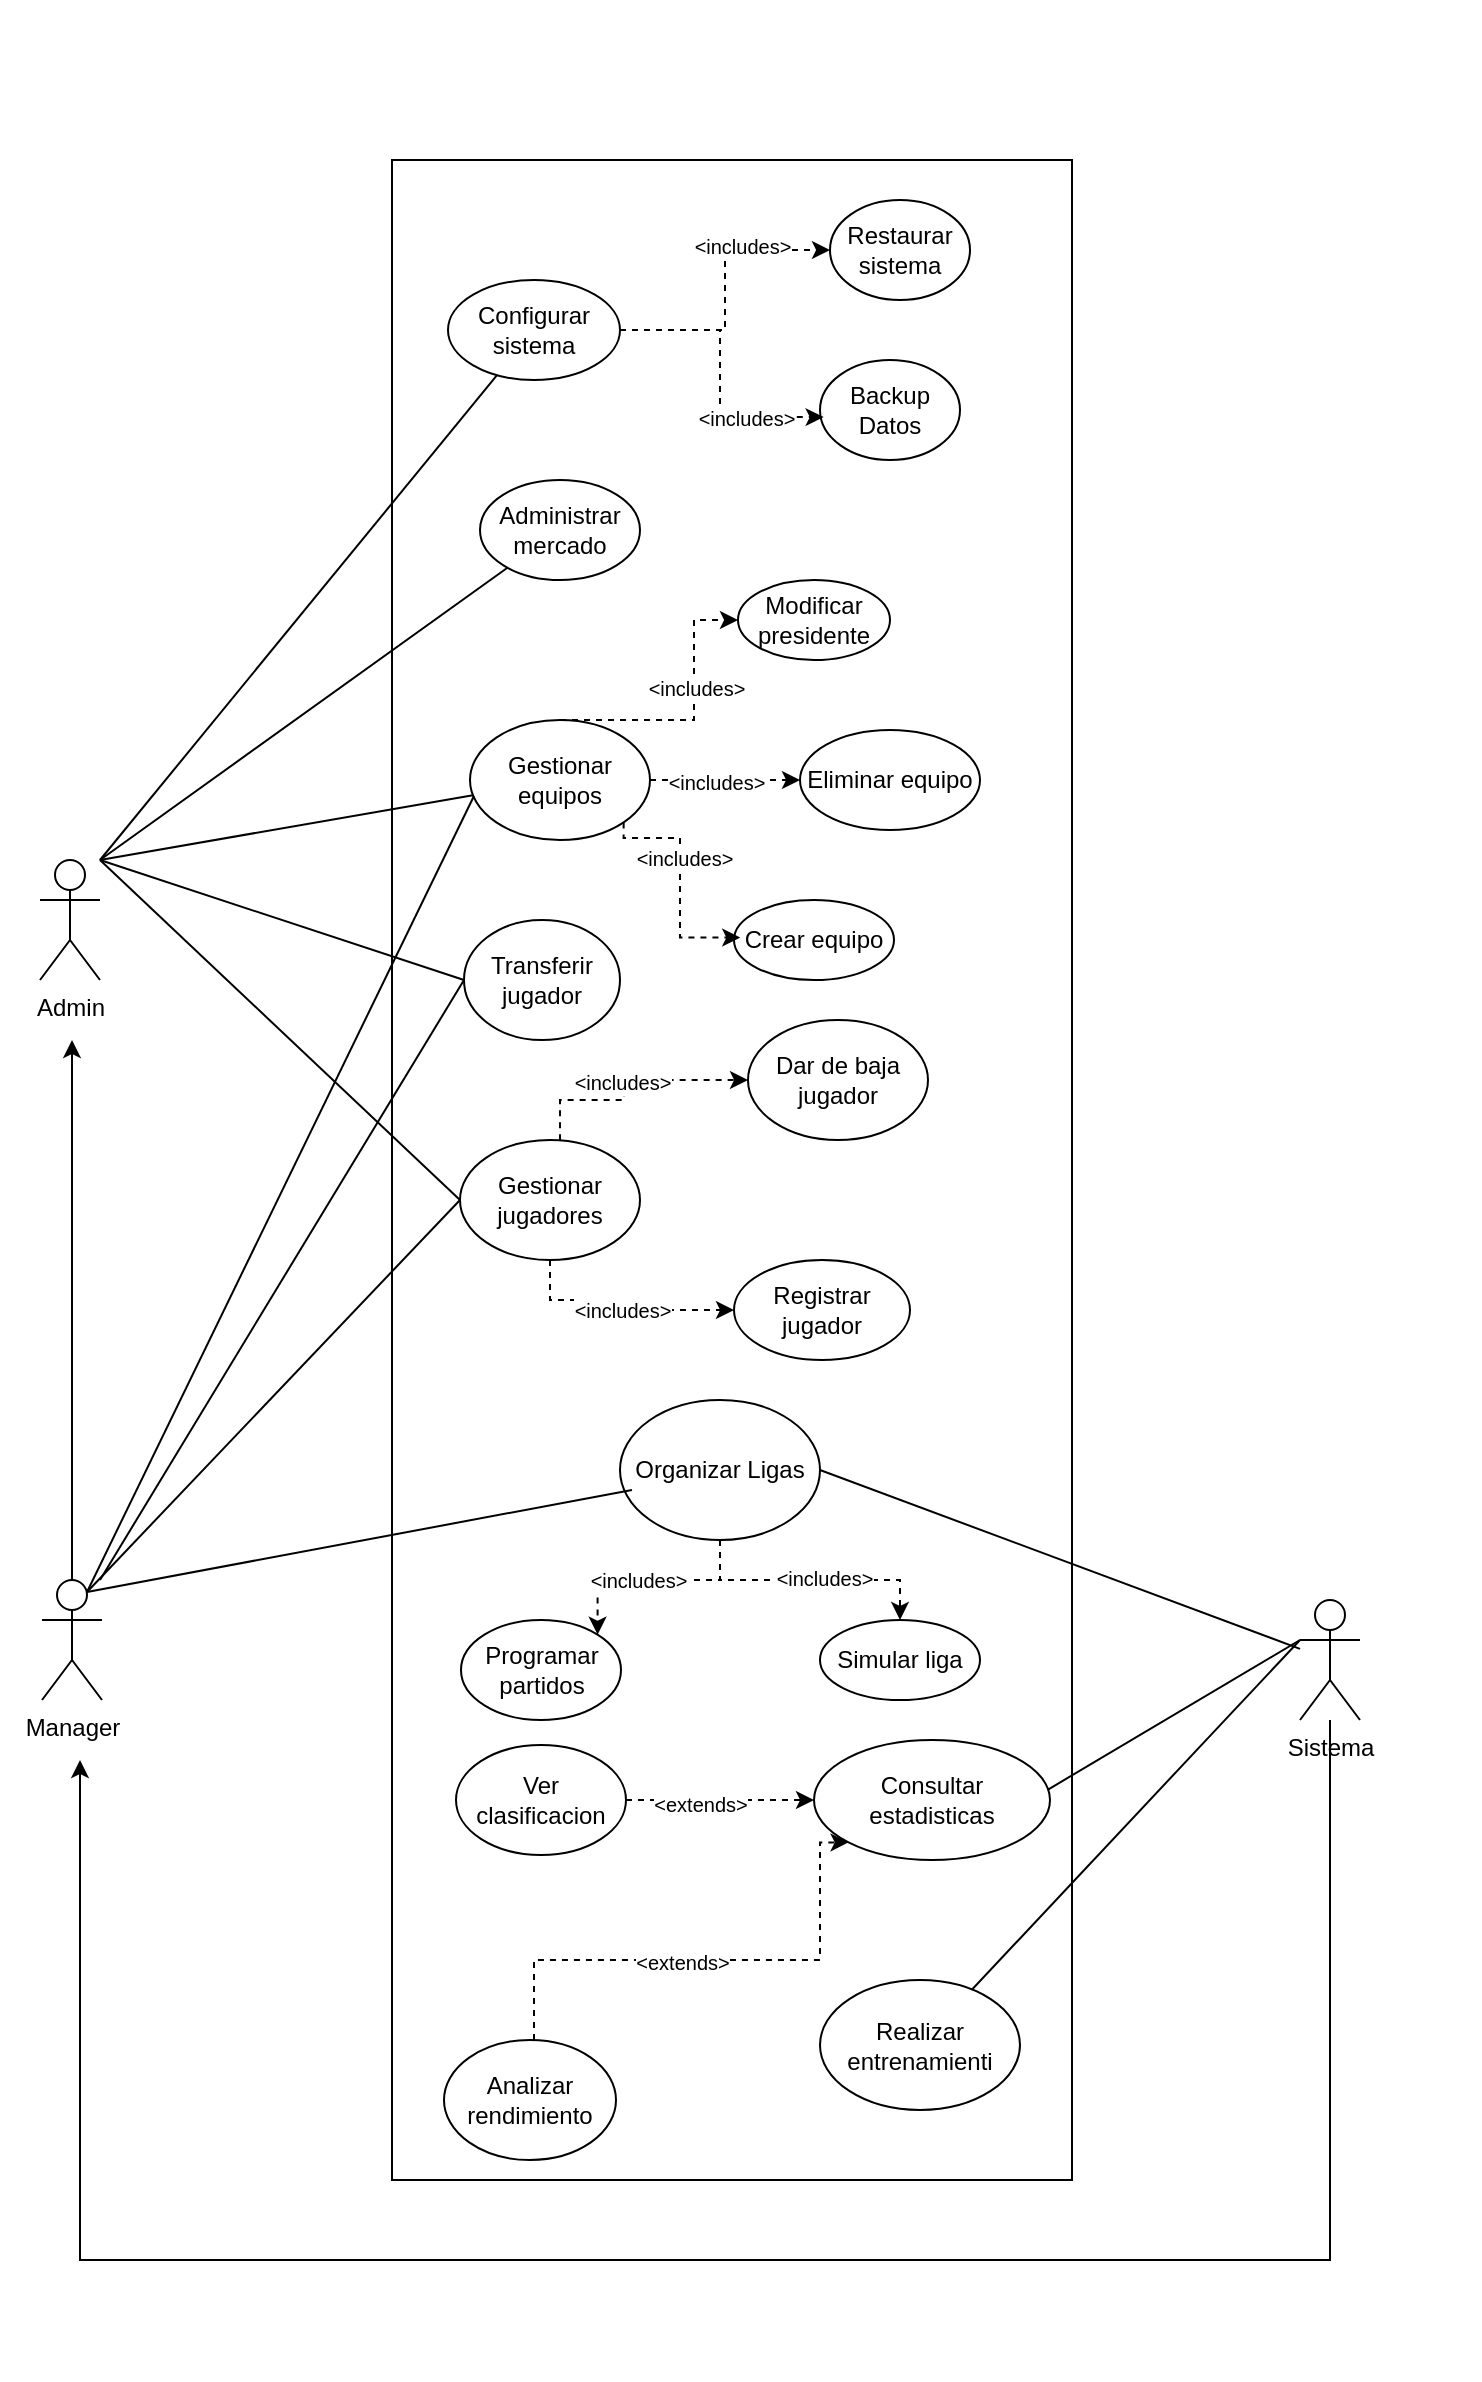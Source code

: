 <mxfile version="27.0.6">
  <diagram name="Página-1" id="3Tkk99SvuFLhE5X-C03o">
    <mxGraphModel dx="1979" dy="1146" grid="1" gridSize="10" guides="1" tooltips="1" connect="1" arrows="1" fold="1" page="1" pageScale="1" pageWidth="827" pageHeight="1169" math="0" shadow="0">
      <root>
        <mxCell id="0" />
        <mxCell id="1" parent="0" />
        <mxCell id="tmvaz4x90wZOpn-WAA71-89" value="" style="rounded=0;whiteSpace=wrap;html=1;strokeColor=none;" vertex="1" parent="1">
          <mxGeometry x="40" y="20" width="740" height="1190" as="geometry" />
        </mxCell>
        <mxCell id="tmvaz4x90wZOpn-WAA71-1" value="Admin" style="shape=umlActor;verticalLabelPosition=bottom;verticalAlign=top;html=1;outlineConnect=0;" vertex="1" parent="1">
          <mxGeometry x="60" y="450" width="30" height="60" as="geometry" />
        </mxCell>
        <mxCell id="tmvaz4x90wZOpn-WAA71-6" style="edgeStyle=orthogonalEdgeStyle;rounded=0;orthogonalLoop=1;jettySize=auto;html=1;" edge="1" parent="1" source="tmvaz4x90wZOpn-WAA71-2">
          <mxGeometry relative="1" as="geometry">
            <mxPoint x="76" y="540" as="targetPoint" />
          </mxGeometry>
        </mxCell>
        <mxCell id="tmvaz4x90wZOpn-WAA71-2" value="Manager" style="shape=umlActor;verticalLabelPosition=bottom;verticalAlign=top;html=1;outlineConnect=0;" vertex="1" parent="1">
          <mxGeometry x="61" y="810" width="30" height="60" as="geometry" />
        </mxCell>
        <mxCell id="tmvaz4x90wZOpn-WAA71-8" value="" style="rounded=0;whiteSpace=wrap;html=1;" vertex="1" parent="1">
          <mxGeometry x="236" y="100" width="340" height="1010" as="geometry" />
        </mxCell>
        <mxCell id="tmvaz4x90wZOpn-WAA71-9" value="Administrar mercado" style="html=1;align=center;verticalAlign=middle;whiteSpace=wrap;rounded=0;shape=ellipse;perimeter=ellipsePerimeter;" vertex="1" parent="1">
          <mxGeometry x="280" y="260" width="80" height="50" as="geometry" />
        </mxCell>
        <mxCell id="tmvaz4x90wZOpn-WAA71-75" style="edgeStyle=orthogonalEdgeStyle;rounded=0;orthogonalLoop=1;jettySize=auto;html=1;entryX=1;entryY=0;entryDx=0;entryDy=0;dashed=1;" edge="1" parent="1" source="tmvaz4x90wZOpn-WAA71-10" target="tmvaz4x90wZOpn-WAA71-27">
          <mxGeometry relative="1" as="geometry" />
        </mxCell>
        <mxCell id="tmvaz4x90wZOpn-WAA71-81" value="&lt;span style=&quot;font-size: 10px;&quot;&gt;&amp;lt;includes&amp;gt;&lt;/span&gt;" style="edgeLabel;html=1;align=center;verticalAlign=middle;resizable=0;points=[];" vertex="1" connectable="0" parent="tmvaz4x90wZOpn-WAA71-75">
          <mxGeometry x="0.137" relative="1" as="geometry">
            <mxPoint as="offset" />
          </mxGeometry>
        </mxCell>
        <mxCell id="tmvaz4x90wZOpn-WAA71-76" style="edgeStyle=orthogonalEdgeStyle;rounded=0;orthogonalLoop=1;jettySize=auto;html=1;entryX=0.5;entryY=0;entryDx=0;entryDy=0;dashed=1;" edge="1" parent="1" source="tmvaz4x90wZOpn-WAA71-10" target="tmvaz4x90wZOpn-WAA71-13">
          <mxGeometry relative="1" as="geometry" />
        </mxCell>
        <mxCell id="tmvaz4x90wZOpn-WAA71-80" value="&lt;span style=&quot;font-size: 10px;&quot;&gt;&amp;lt;includes&amp;gt;&lt;/span&gt;" style="edgeLabel;html=1;align=center;verticalAlign=middle;resizable=0;points=[];" vertex="1" connectable="0" parent="tmvaz4x90wZOpn-WAA71-76">
          <mxGeometry x="0.107" y="1" relative="1" as="geometry">
            <mxPoint as="offset" />
          </mxGeometry>
        </mxCell>
        <mxCell id="tmvaz4x90wZOpn-WAA71-10" value="Organizar Ligas" style="html=1;align=center;verticalAlign=middle;whiteSpace=wrap;rounded=0;shape=ellipse;perimeter=ellipsePerimeter;" vertex="1" parent="1">
          <mxGeometry x="350" y="720" width="100" height="70" as="geometry" />
        </mxCell>
        <mxCell id="tmvaz4x90wZOpn-WAA71-51" style="edgeStyle=orthogonalEdgeStyle;rounded=0;orthogonalLoop=1;jettySize=auto;html=1;entryX=0;entryY=0.5;entryDx=0;entryDy=0;dashed=1;" edge="1" parent="1" source="tmvaz4x90wZOpn-WAA71-11" target="tmvaz4x90wZOpn-WAA71-24">
          <mxGeometry relative="1" as="geometry" />
        </mxCell>
        <mxCell id="tmvaz4x90wZOpn-WAA71-87" value="&lt;span style=&quot;font-size: 10px;&quot;&gt;&amp;lt;includes&amp;gt;&lt;/span&gt;" style="edgeLabel;html=1;align=center;verticalAlign=middle;resizable=0;points=[];" vertex="1" connectable="0" parent="tmvaz4x90wZOpn-WAA71-51">
          <mxGeometry x="0.396" y="2" relative="1" as="geometry">
            <mxPoint as="offset" />
          </mxGeometry>
        </mxCell>
        <mxCell id="tmvaz4x90wZOpn-WAA71-11" value="Configurar sistema" style="html=1;align=center;verticalAlign=middle;whiteSpace=wrap;rounded=0;shape=ellipse;perimeter=ellipsePerimeter;" vertex="1" parent="1">
          <mxGeometry x="264" y="160" width="86" height="50" as="geometry" />
        </mxCell>
        <mxCell id="tmvaz4x90wZOpn-WAA71-13" value="Simular liga" style="html=1;align=center;verticalAlign=middle;whiteSpace=wrap;rounded=0;shape=ellipse;perimeter=ellipsePerimeter;" vertex="1" parent="1">
          <mxGeometry x="450" y="830" width="80" height="40" as="geometry" />
        </mxCell>
        <mxCell id="tmvaz4x90wZOpn-WAA71-14" value="Crear equipo" style="html=1;align=center;verticalAlign=middle;whiteSpace=wrap;rounded=0;shape=ellipse;perimeter=ellipsePerimeter;" vertex="1" parent="1">
          <mxGeometry x="407" y="470" width="80" height="40" as="geometry" />
        </mxCell>
        <mxCell id="tmvaz4x90wZOpn-WAA71-48" style="edgeStyle=orthogonalEdgeStyle;rounded=0;orthogonalLoop=1;jettySize=auto;html=1;entryX=0;entryY=0.5;entryDx=0;entryDy=0;dashed=1;" edge="1" parent="1" source="tmvaz4x90wZOpn-WAA71-15" target="tmvaz4x90wZOpn-WAA71-23">
          <mxGeometry relative="1" as="geometry">
            <Array as="points">
              <mxPoint x="387" y="380" />
              <mxPoint x="387" y="330" />
            </Array>
          </mxGeometry>
        </mxCell>
        <mxCell id="tmvaz4x90wZOpn-WAA71-86" value="&lt;span style=&quot;font-size: 10px;&quot;&gt;&amp;lt;includes&amp;gt;&lt;/span&gt;" style="edgeLabel;html=1;align=center;verticalAlign=middle;resizable=0;points=[];" vertex="1" connectable="0" parent="tmvaz4x90wZOpn-WAA71-48">
          <mxGeometry x="0.199" y="-1" relative="1" as="geometry">
            <mxPoint as="offset" />
          </mxGeometry>
        </mxCell>
        <mxCell id="tmvaz4x90wZOpn-WAA71-53" style="edgeStyle=orthogonalEdgeStyle;rounded=0;orthogonalLoop=1;jettySize=auto;html=1;entryX=0;entryY=0.5;entryDx=0;entryDy=0;dashed=1;" edge="1" parent="1" source="tmvaz4x90wZOpn-WAA71-15" target="tmvaz4x90wZOpn-WAA71-16">
          <mxGeometry relative="1" as="geometry" />
        </mxCell>
        <mxCell id="tmvaz4x90wZOpn-WAA71-85" value="&lt;span style=&quot;font-size: 10px;&quot;&gt;&amp;lt;includes&amp;gt;&lt;/span&gt;" style="edgeLabel;html=1;align=center;verticalAlign=middle;resizable=0;points=[];" vertex="1" connectable="0" parent="tmvaz4x90wZOpn-WAA71-53">
          <mxGeometry x="-0.117" y="-1" relative="1" as="geometry">
            <mxPoint as="offset" />
          </mxGeometry>
        </mxCell>
        <mxCell id="tmvaz4x90wZOpn-WAA71-15" value="Gestionar equipos" style="html=1;align=center;verticalAlign=middle;whiteSpace=wrap;rounded=0;shape=ellipse;perimeter=ellipsePerimeter;" vertex="1" parent="1">
          <mxGeometry x="275" y="380" width="90" height="60" as="geometry" />
        </mxCell>
        <mxCell id="tmvaz4x90wZOpn-WAA71-16" value="Eliminar equipo" style="html=1;align=center;verticalAlign=middle;whiteSpace=wrap;rounded=0;shape=ellipse;perimeter=ellipsePerimeter;" vertex="1" parent="1">
          <mxGeometry x="440" y="385" width="90" height="50" as="geometry" />
        </mxCell>
        <mxCell id="tmvaz4x90wZOpn-WAA71-30" style="edgeStyle=orthogonalEdgeStyle;rounded=0;orthogonalLoop=1;jettySize=auto;html=1;" edge="1" parent="1" source="tmvaz4x90wZOpn-WAA71-21">
          <mxGeometry relative="1" as="geometry">
            <mxPoint x="80" y="900" as="targetPoint" />
            <Array as="points">
              <mxPoint x="705" y="1150" />
              <mxPoint x="80" y="1150" />
            </Array>
          </mxGeometry>
        </mxCell>
        <mxCell id="tmvaz4x90wZOpn-WAA71-21" value="Sistema" style="shape=umlActor;verticalLabelPosition=bottom;verticalAlign=top;html=1;outlineConnect=0;" vertex="1" parent="1">
          <mxGeometry x="690" y="820" width="30" height="60" as="geometry" />
        </mxCell>
        <mxCell id="tmvaz4x90wZOpn-WAA71-22" value="Backup Datos" style="html=1;align=center;verticalAlign=middle;whiteSpace=wrap;rounded=0;shape=ellipse;perimeter=ellipsePerimeter;" vertex="1" parent="1">
          <mxGeometry x="450" y="200" width="70" height="50" as="geometry" />
        </mxCell>
        <mxCell id="tmvaz4x90wZOpn-WAA71-23" value="Modificar presidente" style="html=1;align=center;verticalAlign=middle;whiteSpace=wrap;rounded=0;shape=ellipse;perimeter=ellipsePerimeter;" vertex="1" parent="1">
          <mxGeometry x="409" y="310" width="76" height="40" as="geometry" />
        </mxCell>
        <mxCell id="tmvaz4x90wZOpn-WAA71-24" value="Restaurar sistema" style="html=1;align=center;verticalAlign=middle;whiteSpace=wrap;rounded=0;shape=ellipse;perimeter=ellipsePerimeter;" vertex="1" parent="1">
          <mxGeometry x="455" y="120" width="70" height="50" as="geometry" />
        </mxCell>
        <mxCell id="tmvaz4x90wZOpn-WAA71-25" value="Dar de baja jugador" style="html=1;align=center;verticalAlign=middle;whiteSpace=wrap;rounded=0;shape=ellipse;perimeter=ellipsePerimeter;" vertex="1" parent="1">
          <mxGeometry x="414" y="530" width="90" height="60" as="geometry" />
        </mxCell>
        <mxCell id="tmvaz4x90wZOpn-WAA71-26" value="Registrar jugador" style="html=1;align=center;verticalAlign=middle;whiteSpace=wrap;rounded=0;shape=ellipse;perimeter=ellipsePerimeter;" vertex="1" parent="1">
          <mxGeometry x="407" y="650" width="88" height="50" as="geometry" />
        </mxCell>
        <mxCell id="tmvaz4x90wZOpn-WAA71-27" value="Programar partidos" style="html=1;align=center;verticalAlign=middle;whiteSpace=wrap;rounded=0;shape=ellipse;perimeter=ellipsePerimeter;" vertex="1" parent="1">
          <mxGeometry x="270.5" y="830" width="80" height="50" as="geometry" />
        </mxCell>
        <mxCell id="tmvaz4x90wZOpn-WAA71-33" value="" style="endArrow=none;html=1;rounded=0;" edge="1" parent="1" target="tmvaz4x90wZOpn-WAA71-9">
          <mxGeometry width="50" height="50" relative="1" as="geometry">
            <mxPoint x="90" y="450" as="sourcePoint" />
            <mxPoint x="140" y="400" as="targetPoint" />
          </mxGeometry>
        </mxCell>
        <mxCell id="tmvaz4x90wZOpn-WAA71-34" value="" style="endArrow=none;html=1;rounded=0;" edge="1" parent="1" target="tmvaz4x90wZOpn-WAA71-11">
          <mxGeometry width="50" height="50" relative="1" as="geometry">
            <mxPoint x="90" y="450" as="sourcePoint" />
            <mxPoint x="237" y="246" as="targetPoint" />
          </mxGeometry>
        </mxCell>
        <mxCell id="tmvaz4x90wZOpn-WAA71-55" style="edgeStyle=orthogonalEdgeStyle;rounded=0;orthogonalLoop=1;jettySize=auto;html=1;entryX=0;entryY=0.5;entryDx=0;entryDy=0;dashed=1;" edge="1" parent="1" source="tmvaz4x90wZOpn-WAA71-38" target="tmvaz4x90wZOpn-WAA71-25">
          <mxGeometry relative="1" as="geometry">
            <Array as="points">
              <mxPoint x="320" y="570" />
              <mxPoint x="352" y="570" />
              <mxPoint x="352" y="560" />
            </Array>
          </mxGeometry>
        </mxCell>
        <mxCell id="tmvaz4x90wZOpn-WAA71-83" value="&lt;span style=&quot;font-size: 10px;&quot;&gt;&amp;lt;includes&amp;gt;&lt;/span&gt;" style="edgeLabel;html=1;align=center;verticalAlign=middle;resizable=0;points=[];" vertex="1" connectable="0" parent="tmvaz4x90wZOpn-WAA71-55">
          <mxGeometry x="-0.019" y="1" relative="1" as="geometry">
            <mxPoint as="offset" />
          </mxGeometry>
        </mxCell>
        <mxCell id="tmvaz4x90wZOpn-WAA71-56" style="edgeStyle=orthogonalEdgeStyle;rounded=0;orthogonalLoop=1;jettySize=auto;html=1;dashed=1;" edge="1" parent="1" source="tmvaz4x90wZOpn-WAA71-38" target="tmvaz4x90wZOpn-WAA71-26">
          <mxGeometry relative="1" as="geometry">
            <Array as="points">
              <mxPoint x="315" y="670" />
              <mxPoint x="350" y="670" />
              <mxPoint x="350" y="675" />
            </Array>
          </mxGeometry>
        </mxCell>
        <mxCell id="tmvaz4x90wZOpn-WAA71-82" value="&lt;span style=&quot;font-size: 10px;&quot;&gt;&amp;lt;includes&amp;gt;&lt;/span&gt;" style="edgeLabel;html=1;align=center;verticalAlign=middle;resizable=0;points=[];" vertex="1" connectable="0" parent="tmvaz4x90wZOpn-WAA71-56">
          <mxGeometry x="0.043" relative="1" as="geometry">
            <mxPoint as="offset" />
          </mxGeometry>
        </mxCell>
        <mxCell id="tmvaz4x90wZOpn-WAA71-38" value="Gestionar jugadores" style="html=1;align=center;verticalAlign=middle;whiteSpace=wrap;rounded=0;shape=ellipse;perimeter=ellipsePerimeter;" vertex="1" parent="1">
          <mxGeometry x="270" y="590" width="90" height="60" as="geometry" />
        </mxCell>
        <mxCell id="tmvaz4x90wZOpn-WAA71-69" style="edgeStyle=orthogonalEdgeStyle;rounded=0;orthogonalLoop=1;jettySize=auto;html=1;entryX=0;entryY=0.5;entryDx=0;entryDy=0;dashed=1;" edge="1" parent="1" source="tmvaz4x90wZOpn-WAA71-40" target="tmvaz4x90wZOpn-WAA71-42">
          <mxGeometry relative="1" as="geometry" />
        </mxCell>
        <mxCell id="tmvaz4x90wZOpn-WAA71-78" value="&lt;font style=&quot;font-size: 10px;&quot;&gt;&amp;lt;extends&amp;gt;&lt;/font&gt;" style="edgeLabel;html=1;align=center;verticalAlign=middle;resizable=0;points=[];" vertex="1" connectable="0" parent="tmvaz4x90wZOpn-WAA71-69">
          <mxGeometry x="-0.216" y="-2" relative="1" as="geometry">
            <mxPoint as="offset" />
          </mxGeometry>
        </mxCell>
        <mxCell id="tmvaz4x90wZOpn-WAA71-40" value="Ver clasificacion" style="html=1;align=center;verticalAlign=middle;whiteSpace=wrap;rounded=0;shape=ellipse;perimeter=ellipsePerimeter;" vertex="1" parent="1">
          <mxGeometry x="268" y="892.5" width="85" height="55" as="geometry" />
        </mxCell>
        <mxCell id="tmvaz4x90wZOpn-WAA71-41" value="Realizar entrenamienti" style="html=1;align=center;verticalAlign=middle;whiteSpace=wrap;rounded=0;shape=ellipse;perimeter=ellipsePerimeter;" vertex="1" parent="1">
          <mxGeometry x="450" y="1010" width="100" height="65" as="geometry" />
        </mxCell>
        <mxCell id="tmvaz4x90wZOpn-WAA71-42" value="Consultar estadisticas" style="html=1;align=center;verticalAlign=middle;whiteSpace=wrap;rounded=0;shape=ellipse;perimeter=ellipsePerimeter;" vertex="1" parent="1">
          <mxGeometry x="447" y="890" width="118" height="60" as="geometry" />
        </mxCell>
        <mxCell id="tmvaz4x90wZOpn-WAA71-68" style="edgeStyle=orthogonalEdgeStyle;rounded=0;orthogonalLoop=1;jettySize=auto;html=1;entryX=0;entryY=1;entryDx=0;entryDy=0;dashed=1;" edge="1" parent="1" source="tmvaz4x90wZOpn-WAA71-43" target="tmvaz4x90wZOpn-WAA71-42">
          <mxGeometry relative="1" as="geometry">
            <Array as="points">
              <mxPoint x="307" y="1000" />
              <mxPoint x="450" y="1000" />
              <mxPoint x="450" y="941" />
            </Array>
          </mxGeometry>
        </mxCell>
        <mxCell id="tmvaz4x90wZOpn-WAA71-79" value="&lt;span style=&quot;font-size: 10px;&quot;&gt;&amp;lt;extends&amp;gt;&lt;/span&gt;" style="edgeLabel;html=1;align=center;verticalAlign=middle;resizable=0;points=[];" vertex="1" connectable="0" parent="tmvaz4x90wZOpn-WAA71-68">
          <mxGeometry x="-0.111" y="-1" relative="1" as="geometry">
            <mxPoint as="offset" />
          </mxGeometry>
        </mxCell>
        <mxCell id="tmvaz4x90wZOpn-WAA71-43" value="Analizar rendimiento" style="html=1;align=center;verticalAlign=middle;whiteSpace=wrap;rounded=0;shape=ellipse;perimeter=ellipsePerimeter;" vertex="1" parent="1">
          <mxGeometry x="262" y="1040" width="86" height="60" as="geometry" />
        </mxCell>
        <mxCell id="tmvaz4x90wZOpn-WAA71-52" style="edgeStyle=orthogonalEdgeStyle;rounded=0;orthogonalLoop=1;jettySize=auto;html=1;entryX=0.026;entryY=0.571;entryDx=0;entryDy=0;entryPerimeter=0;dashed=1;" edge="1" parent="1" source="tmvaz4x90wZOpn-WAA71-11" target="tmvaz4x90wZOpn-WAA71-22">
          <mxGeometry relative="1" as="geometry" />
        </mxCell>
        <mxCell id="tmvaz4x90wZOpn-WAA71-88" value="&lt;span style=&quot;font-size: 10px;&quot;&gt;&amp;lt;includes&amp;gt;&lt;/span&gt;" style="edgeLabel;html=1;align=center;verticalAlign=middle;resizable=0;points=[];" vertex="1" connectable="0" parent="tmvaz4x90wZOpn-WAA71-52">
          <mxGeometry x="0.46" relative="1" as="geometry">
            <mxPoint as="offset" />
          </mxGeometry>
        </mxCell>
        <mxCell id="tmvaz4x90wZOpn-WAA71-54" style="edgeStyle=orthogonalEdgeStyle;rounded=0;orthogonalLoop=1;jettySize=auto;html=1;entryX=0.039;entryY=0.47;entryDx=0;entryDy=0;entryPerimeter=0;exitX=1;exitY=1;exitDx=0;exitDy=0;dashed=1;" edge="1" parent="1" source="tmvaz4x90wZOpn-WAA71-15" target="tmvaz4x90wZOpn-WAA71-14">
          <mxGeometry relative="1" as="geometry">
            <Array as="points">
              <mxPoint x="352" y="439" />
              <mxPoint x="380" y="439" />
              <mxPoint x="380" y="489" />
            </Array>
          </mxGeometry>
        </mxCell>
        <mxCell id="tmvaz4x90wZOpn-WAA71-84" value="&lt;span style=&quot;font-size: 10px;&quot;&gt;&amp;lt;includes&amp;gt;&lt;/span&gt;" style="edgeLabel;html=1;align=center;verticalAlign=middle;resizable=0;points=[];" vertex="1" connectable="0" parent="tmvaz4x90wZOpn-WAA71-54">
          <mxGeometry x="-0.217" y="2" relative="1" as="geometry">
            <mxPoint as="offset" />
          </mxGeometry>
        </mxCell>
        <mxCell id="tmvaz4x90wZOpn-WAA71-60" value="Transferir jugador" style="html=1;align=center;verticalAlign=middle;whiteSpace=wrap;rounded=0;shape=ellipse;perimeter=ellipsePerimeter;" vertex="1" parent="1">
          <mxGeometry x="272" y="480" width="78" height="60" as="geometry" />
        </mxCell>
        <mxCell id="tmvaz4x90wZOpn-WAA71-61" value="" style="endArrow=none;html=1;rounded=0;entryX=0;entryY=0.5;entryDx=0;entryDy=0;" edge="1" parent="1" target="tmvaz4x90wZOpn-WAA71-60">
          <mxGeometry width="50" height="50" relative="1" as="geometry">
            <mxPoint x="90" y="450" as="sourcePoint" />
            <mxPoint x="384" y="440" as="targetPoint" />
          </mxGeometry>
        </mxCell>
        <mxCell id="tmvaz4x90wZOpn-WAA71-62" value="" style="endArrow=none;html=1;rounded=0;" edge="1" parent="1" target="tmvaz4x90wZOpn-WAA71-15">
          <mxGeometry width="50" height="50" relative="1" as="geometry">
            <mxPoint x="90" y="450" as="sourcePoint" />
            <mxPoint x="384" y="440" as="targetPoint" />
          </mxGeometry>
        </mxCell>
        <mxCell id="tmvaz4x90wZOpn-WAA71-63" value="" style="endArrow=none;html=1;rounded=0;entryX=1;entryY=0.5;entryDx=0;entryDy=0;" edge="1" parent="1" source="tmvaz4x90wZOpn-WAA71-21" target="tmvaz4x90wZOpn-WAA71-10">
          <mxGeometry width="50" height="50" relative="1" as="geometry">
            <mxPoint x="280" y="666" as="sourcePoint" />
            <mxPoint x="484" y="520" as="targetPoint" />
          </mxGeometry>
        </mxCell>
        <mxCell id="tmvaz4x90wZOpn-WAA71-64" value="" style="endArrow=none;html=1;rounded=0;entryX=0;entryY=0.5;entryDx=0;entryDy=0;" edge="1" parent="1" target="tmvaz4x90wZOpn-WAA71-38">
          <mxGeometry width="50" height="50" relative="1" as="geometry">
            <mxPoint x="90" y="450" as="sourcePoint" />
            <mxPoint x="394" y="550" as="targetPoint" />
          </mxGeometry>
        </mxCell>
        <mxCell id="tmvaz4x90wZOpn-WAA71-65" value="" style="endArrow=none;html=1;rounded=0;" edge="1" parent="1" target="tmvaz4x90wZOpn-WAA71-41">
          <mxGeometry width="50" height="50" relative="1" as="geometry">
            <mxPoint x="690" y="840" as="sourcePoint" />
            <mxPoint x="610" y="800" as="targetPoint" />
          </mxGeometry>
        </mxCell>
        <mxCell id="tmvaz4x90wZOpn-WAA71-66" value="" style="endArrow=none;html=1;rounded=0;entryX=0.99;entryY=0.415;entryDx=0;entryDy=0;entryPerimeter=0;" edge="1" parent="1" target="tmvaz4x90wZOpn-WAA71-42">
          <mxGeometry width="50" height="50" relative="1" as="geometry">
            <mxPoint x="690" y="840" as="sourcePoint" />
            <mxPoint x="597" y="880" as="targetPoint" />
          </mxGeometry>
        </mxCell>
        <mxCell id="tmvaz4x90wZOpn-WAA71-71" value="" style="endArrow=none;html=1;rounded=0;entryX=0.022;entryY=0.633;entryDx=0;entryDy=0;exitX=0.75;exitY=0.1;exitDx=0;exitDy=0;exitPerimeter=0;entryPerimeter=0;" edge="1" parent="1" source="tmvaz4x90wZOpn-WAA71-2" target="tmvaz4x90wZOpn-WAA71-15">
          <mxGeometry width="50" height="50" relative="1" as="geometry">
            <mxPoint x="170" y="550" as="sourcePoint" />
            <mxPoint x="350" y="720" as="targetPoint" />
          </mxGeometry>
        </mxCell>
        <mxCell id="tmvaz4x90wZOpn-WAA71-72" value="" style="endArrow=none;html=1;rounded=0;entryX=0;entryY=0.5;entryDx=0;entryDy=0;exitX=0.75;exitY=0.1;exitDx=0;exitDy=0;exitPerimeter=0;" edge="1" parent="1" source="tmvaz4x90wZOpn-WAA71-2" target="tmvaz4x90wZOpn-WAA71-38">
          <mxGeometry width="50" height="50" relative="1" as="geometry">
            <mxPoint x="150" y="1158" as="sourcePoint" />
            <mxPoint x="343" y="760" as="targetPoint" />
          </mxGeometry>
        </mxCell>
        <mxCell id="tmvaz4x90wZOpn-WAA71-73" value="" style="endArrow=none;html=1;rounded=0;entryX=0.06;entryY=0.643;entryDx=0;entryDy=0;exitX=0.75;exitY=0.1;exitDx=0;exitDy=0;exitPerimeter=0;entryPerimeter=0;" edge="1" parent="1" source="tmvaz4x90wZOpn-WAA71-2" target="tmvaz4x90wZOpn-WAA71-10">
          <mxGeometry width="50" height="50" relative="1" as="geometry">
            <mxPoint x="150" y="936" as="sourcePoint" />
            <mxPoint x="336" y="740" as="targetPoint" />
          </mxGeometry>
        </mxCell>
        <mxCell id="tmvaz4x90wZOpn-WAA71-74" value="" style="endArrow=none;html=1;rounded=0;entryX=0;entryY=0.5;entryDx=0;entryDy=0;" edge="1" parent="1" target="tmvaz4x90wZOpn-WAA71-60">
          <mxGeometry width="50" height="50" relative="1" as="geometry">
            <mxPoint x="90" y="810" as="sourcePoint" />
            <mxPoint x="549" y="810" as="targetPoint" />
          </mxGeometry>
        </mxCell>
      </root>
    </mxGraphModel>
  </diagram>
</mxfile>
